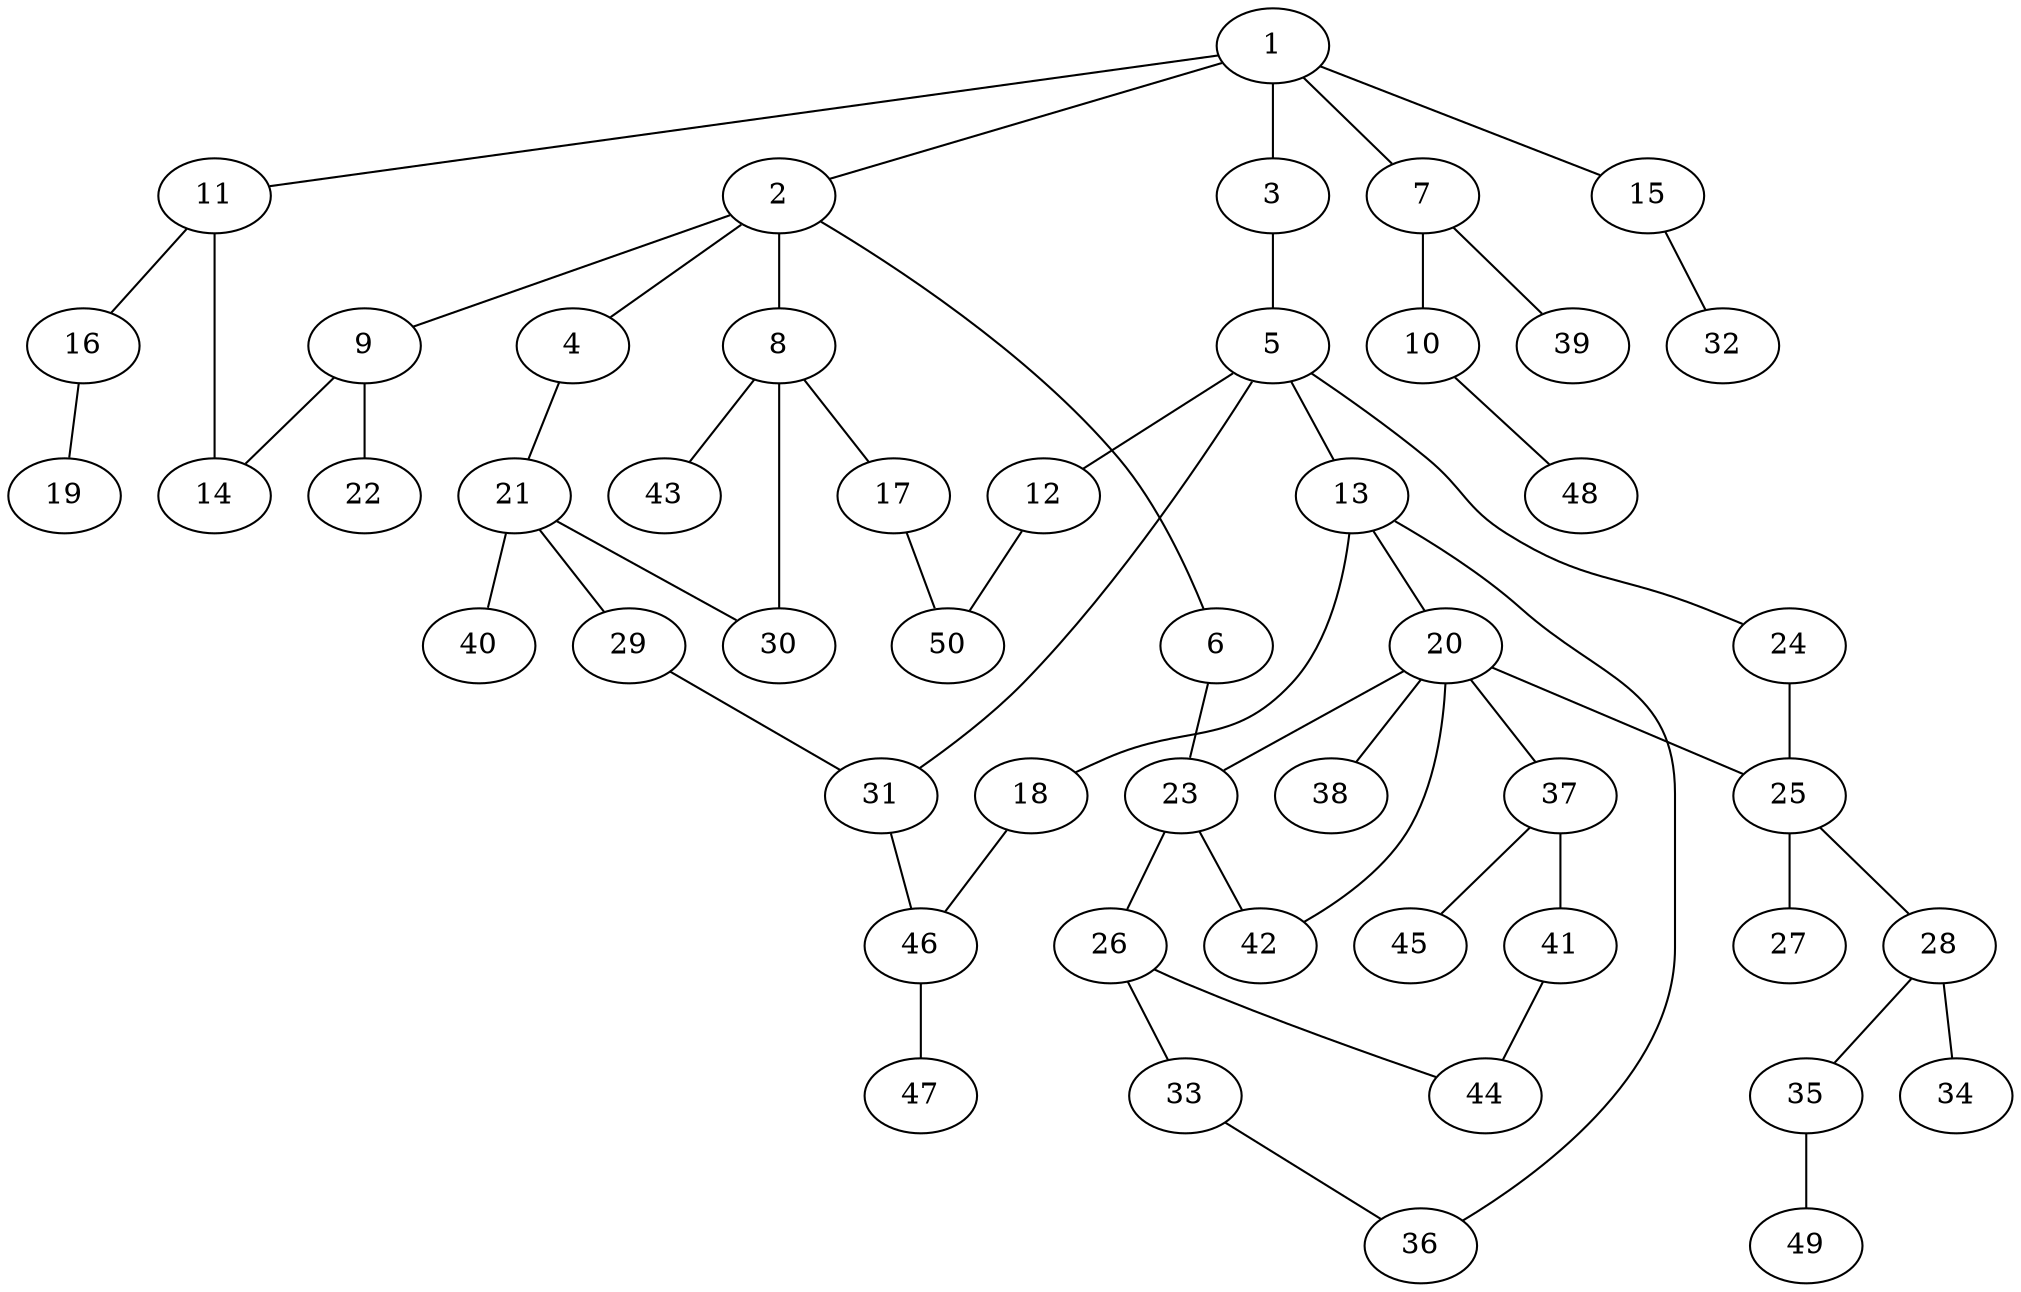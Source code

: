 graph graphname {1--2
1--3
1--7
1--11
1--15
2--4
2--6
2--8
2--9
3--5
4--21
5--12
5--13
5--24
5--31
6--23
7--10
7--39
8--17
8--30
8--43
9--14
9--22
10--48
11--14
11--16
12--50
13--18
13--20
13--36
15--32
16--19
17--50
18--46
20--23
20--25
20--37
20--38
20--42
21--29
21--30
21--40
23--26
23--42
24--25
25--27
25--28
26--33
26--44
28--34
28--35
29--31
31--46
33--36
35--49
37--41
37--45
41--44
46--47
}